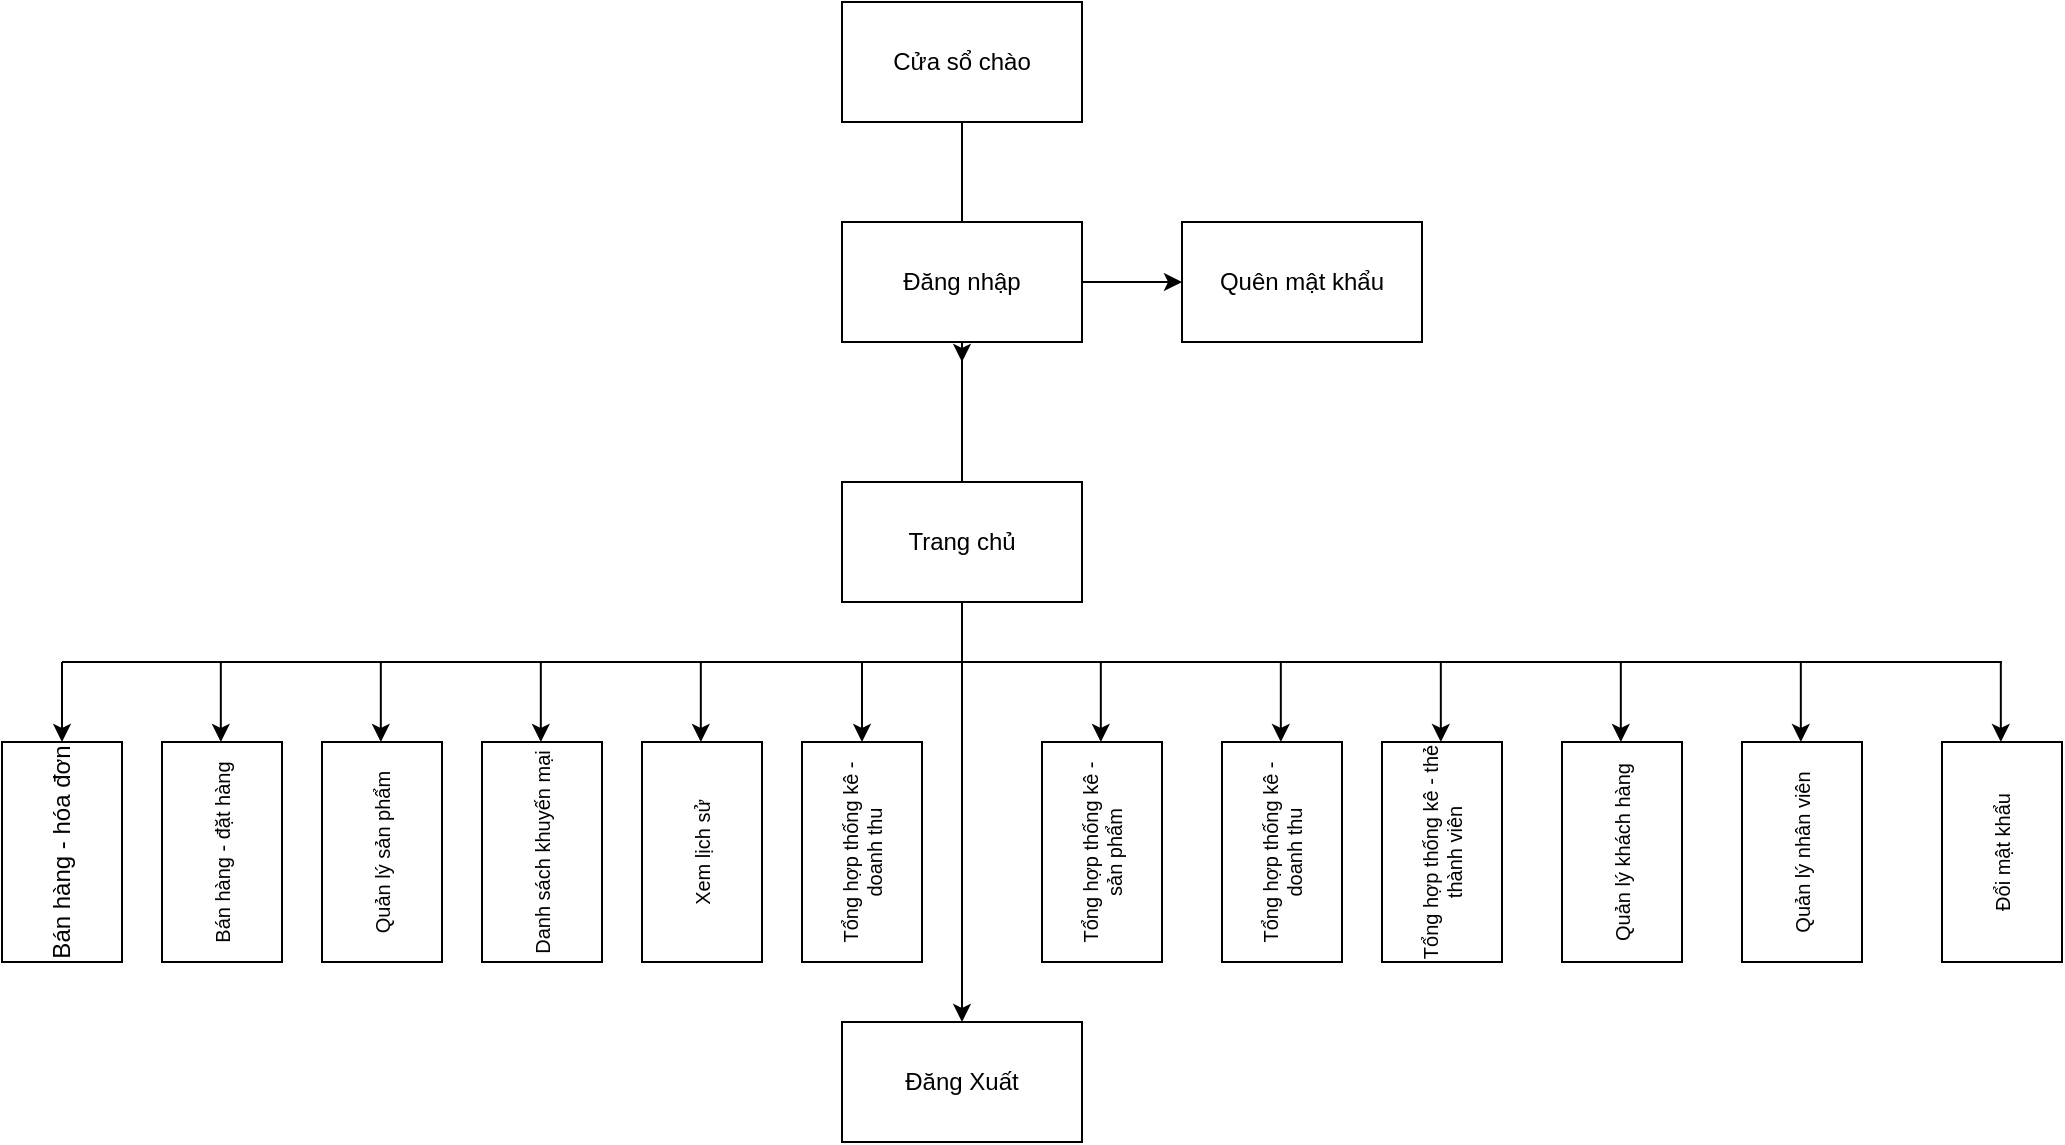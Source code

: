 <mxfile version="20.5.3" type="device"><diagram id="XpzwBQphctZ7A-Z0MNyU" name="Page-1"><mxGraphModel dx="1021" dy="574" grid="1" gridSize="10" guides="1" tooltips="1" connect="1" arrows="1" fold="1" page="1" pageScale="1" pageWidth="827" pageHeight="1169" math="0" shadow="0"><root><mxCell id="0"/><mxCell id="1" parent="0"/><mxCell id="c-WHCCXMoaxn749WZi4S-43" value="Cửa sổ chào" style="rounded=0;whiteSpace=wrap;html=1;" vertex="1" parent="1"><mxGeometry x="420" y="750" width="120" height="60" as="geometry"/></mxCell><mxCell id="c-WHCCXMoaxn749WZi4S-44" value="" style="edgeStyle=orthogonalEdgeStyle;rounded=0;orthogonalLoop=1;jettySize=auto;html=1;fontSize=10;exitX=0.5;exitY=1;exitDx=0;exitDy=0;" edge="1" parent="1" source="c-WHCCXMoaxn749WZi4S-72"><mxGeometry relative="1" as="geometry"><mxPoint x="480" y="1030" as="targetPoint"/><mxPoint x="480" y="990" as="sourcePoint"/></mxGeometry></mxCell><mxCell id="c-WHCCXMoaxn749WZi4S-47" value="Quản lý sản phẩm" style="rounded=0;whiteSpace=wrap;html=1;shadow=0;glass=0;sketch=0;fontSize=10;fillColor=default;horizontal=0;" vertex="1" parent="1"><mxGeometry x="160" y="1120" width="60" height="110" as="geometry"/></mxCell><mxCell id="c-WHCCXMoaxn749WZi4S-48" value="Bán hàng - đặt hàng&lt;br&gt;" style="rounded=0;whiteSpace=wrap;html=1;shadow=0;glass=0;sketch=0;fontSize=10;fillColor=default;horizontal=0;" vertex="1" parent="1"><mxGeometry x="80" y="1120" width="60" height="110" as="geometry"/></mxCell><mxCell id="c-WHCCXMoaxn749WZi4S-49" value="&lt;span style=&quot;font-size: 12px;&quot;&gt;Bán hàng - hóa đơn&lt;/span&gt;" style="rounded=0;whiteSpace=wrap;html=1;shadow=0;glass=0;sketch=0;fontSize=10;fillColor=default;horizontal=0;" vertex="1" parent="1"><mxGeometry y="1120" width="60" height="110" as="geometry"/></mxCell><mxCell id="c-WHCCXMoaxn749WZi4S-50" value="Danh sách khuyến mại" style="rounded=0;whiteSpace=wrap;html=1;shadow=0;glass=0;sketch=0;fontSize=10;fillColor=default;horizontal=0;" vertex="1" parent="1"><mxGeometry x="240" y="1120" width="60" height="110" as="geometry"/></mxCell><mxCell id="c-WHCCXMoaxn749WZi4S-51" value="Xem lịch sử" style="rounded=0;whiteSpace=wrap;html=1;shadow=0;glass=0;sketch=0;fontSize=10;fillColor=default;horizontal=0;" vertex="1" parent="1"><mxGeometry x="320" y="1120" width="60" height="110" as="geometry"/></mxCell><mxCell id="c-WHCCXMoaxn749WZi4S-52" value="Tổng hợp thống kê - doanh thu" style="rounded=0;whiteSpace=wrap;html=1;shadow=0;glass=0;sketch=0;fontSize=10;fillColor=default;horizontal=0;" vertex="1" parent="1"><mxGeometry x="400" y="1120" width="60" height="110" as="geometry"/></mxCell><mxCell id="c-WHCCXMoaxn749WZi4S-53" value="Tổng hợp thống kê - sản phẩm" style="rounded=0;whiteSpace=wrap;html=1;shadow=0;glass=0;sketch=0;fontSize=10;fillColor=default;horizontal=0;" vertex="1" parent="1"><mxGeometry x="520" y="1120" width="60" height="110" as="geometry"/></mxCell><mxCell id="c-WHCCXMoaxn749WZi4S-54" value="Tổng hợp thống kê - doanh thu" style="rounded=0;whiteSpace=wrap;html=1;shadow=0;glass=0;sketch=0;fontSize=10;fillColor=default;horizontal=0;" vertex="1" parent="1"><mxGeometry x="610" y="1120" width="60" height="110" as="geometry"/></mxCell><mxCell id="c-WHCCXMoaxn749WZi4S-55" value="Tổng hợp thống kê - thẻ thành viên" style="rounded=0;whiteSpace=wrap;html=1;shadow=0;glass=0;sketch=0;fontSize=10;fillColor=default;horizontal=0;" vertex="1" parent="1"><mxGeometry x="690" y="1120" width="60" height="110" as="geometry"/></mxCell><mxCell id="c-WHCCXMoaxn749WZi4S-56" value="Quản lý khách hàng" style="rounded=0;whiteSpace=wrap;html=1;shadow=0;glass=0;sketch=0;fontSize=10;fillColor=default;horizontal=0;" vertex="1" parent="1"><mxGeometry x="780" y="1120" width="60" height="110" as="geometry"/></mxCell><mxCell id="c-WHCCXMoaxn749WZi4S-57" value="Quản lý nhân viên" style="rounded=0;whiteSpace=wrap;html=1;shadow=0;glass=0;sketch=0;fontSize=10;fillColor=default;horizontal=0;" vertex="1" parent="1"><mxGeometry x="870" y="1120" width="60" height="110" as="geometry"/></mxCell><mxCell id="c-WHCCXMoaxn749WZi4S-58" value="Đăng Xuất" style="rounded=0;whiteSpace=wrap;html=1;" vertex="1" parent="1"><mxGeometry x="420" y="1260" width="120" height="60" as="geometry"/></mxCell><mxCell id="c-WHCCXMoaxn749WZi4S-59" value="" style="endArrow=classic;html=1;rounded=0;fontSize=10;entryX=0.5;entryY=0;entryDx=0;entryDy=0;" edge="1" parent="1"><mxGeometry width="50" height="50" relative="1" as="geometry"><mxPoint x="480" y="810" as="sourcePoint"/><mxPoint x="480" y="930" as="targetPoint"/></mxGeometry></mxCell><mxCell id="c-WHCCXMoaxn749WZi4S-71" style="edgeStyle=orthogonalEdgeStyle;rounded=0;orthogonalLoop=1;jettySize=auto;html=1;" edge="1" parent="1" source="c-WHCCXMoaxn749WZi4S-72" target="c-WHCCXMoaxn749WZi4S-74"><mxGeometry relative="1" as="geometry"/></mxCell><mxCell id="c-WHCCXMoaxn749WZi4S-72" value="Đăng nhập" style="rounded=0;whiteSpace=wrap;html=1;" vertex="1" parent="1"><mxGeometry x="420" y="860" width="120" height="60" as="geometry"/></mxCell><mxCell id="c-WHCCXMoaxn749WZi4S-73" value="Trang chủ" style="rounded=0;whiteSpace=wrap;html=1;" vertex="1" parent="1"><mxGeometry x="420" y="990" width="120" height="60" as="geometry"/></mxCell><mxCell id="c-WHCCXMoaxn749WZi4S-74" value="Quên mật khẩu" style="rounded=0;whiteSpace=wrap;html=1;" vertex="1" parent="1"><mxGeometry x="590" y="860" width="120" height="60" as="geometry"/></mxCell><mxCell id="c-WHCCXMoaxn749WZi4S-77" value="Đổi mật khẩu" style="rounded=0;whiteSpace=wrap;html=1;shadow=0;glass=0;sketch=0;fontSize=10;fillColor=default;horizontal=0;" vertex="1" parent="1"><mxGeometry x="970" y="1120" width="60" height="110" as="geometry"/></mxCell><mxCell id="c-WHCCXMoaxn749WZi4S-81" value="" style="endArrow=none;html=1;rounded=0;strokeWidth=1;startSize=0;sourcePerimeterSpacing=-9;jumpSize=12;entryX=0.5;entryY=1;entryDx=0;entryDy=0;" edge="1" parent="1" target="c-WHCCXMoaxn749WZi4S-73"><mxGeometry width="50" height="50" relative="1" as="geometry"><mxPoint x="480" y="1080" as="sourcePoint"/><mxPoint x="500" y="1030" as="targetPoint"/></mxGeometry></mxCell><mxCell id="c-WHCCXMoaxn749WZi4S-82" value="" style="endArrow=none;html=1;rounded=0;strokeWidth=1;startSize=0;sourcePerimeterSpacing=-9;jumpSize=12;" edge="1" parent="1"><mxGeometry width="50" height="50" relative="1" as="geometry"><mxPoint x="30" y="1080" as="sourcePoint"/><mxPoint x="1000" y="1080" as="targetPoint"/></mxGeometry></mxCell><mxCell id="c-WHCCXMoaxn749WZi4S-83" value="" style="endArrow=classic;html=1;rounded=0;strokeWidth=1;startSize=0;sourcePerimeterSpacing=-9;jumpSize=12;entryX=0.5;entryY=0;entryDx=0;entryDy=0;" edge="1" parent="1" target="c-WHCCXMoaxn749WZi4S-49"><mxGeometry width="50" height="50" relative="1" as="geometry"><mxPoint x="30" y="1080" as="sourcePoint"/><mxPoint x="470" y="1020" as="targetPoint"/></mxGeometry></mxCell><mxCell id="c-WHCCXMoaxn749WZi4S-85" value="" style="endArrow=classic;html=1;rounded=0;strokeWidth=1;startSize=0;sourcePerimeterSpacing=-9;jumpSize=12;entryX=0.5;entryY=0;entryDx=0;entryDy=0;" edge="1" parent="1"><mxGeometry width="50" height="50" relative="1" as="geometry"><mxPoint x="109.41" y="1080.0" as="sourcePoint"/><mxPoint x="109.41" y="1120.0" as="targetPoint"/></mxGeometry></mxCell><mxCell id="c-WHCCXMoaxn749WZi4S-86" value="" style="endArrow=classic;html=1;rounded=0;strokeWidth=1;startSize=0;sourcePerimeterSpacing=-9;jumpSize=12;entryX=0.5;entryY=0;entryDx=0;entryDy=0;" edge="1" parent="1"><mxGeometry width="50" height="50" relative="1" as="geometry"><mxPoint x="189.41" y="1080.0" as="sourcePoint"/><mxPoint x="189.41" y="1120.0" as="targetPoint"/></mxGeometry></mxCell><mxCell id="c-WHCCXMoaxn749WZi4S-88" value="" style="endArrow=classic;html=1;rounded=0;strokeWidth=1;startSize=0;sourcePerimeterSpacing=-9;jumpSize=12;entryX=0.5;entryY=0;entryDx=0;entryDy=0;" edge="1" parent="1"><mxGeometry width="50" height="50" relative="1" as="geometry"><mxPoint x="269.41" y="1080.0" as="sourcePoint"/><mxPoint x="269.41" y="1120.0" as="targetPoint"/></mxGeometry></mxCell><mxCell id="c-WHCCXMoaxn749WZi4S-89" value="" style="endArrow=classic;html=1;rounded=0;strokeWidth=1;startSize=0;sourcePerimeterSpacing=-9;jumpSize=12;entryX=0.5;entryY=0;entryDx=0;entryDy=0;" edge="1" parent="1"><mxGeometry width="50" height="50" relative="1" as="geometry"><mxPoint x="349.41" y="1080.0" as="sourcePoint"/><mxPoint x="349.41" y="1120.0" as="targetPoint"/></mxGeometry></mxCell><mxCell id="c-WHCCXMoaxn749WZi4S-90" value="" style="endArrow=classic;html=1;rounded=0;strokeWidth=1;startSize=0;sourcePerimeterSpacing=-9;jumpSize=12;entryX=0.5;entryY=0;entryDx=0;entryDy=0;" edge="1" parent="1"><mxGeometry width="50" height="50" relative="1" as="geometry"><mxPoint x="430.0" y="1080.0" as="sourcePoint"/><mxPoint x="430.0" y="1120.0" as="targetPoint"/></mxGeometry></mxCell><mxCell id="c-WHCCXMoaxn749WZi4S-91" value="" style="endArrow=classic;html=1;rounded=0;strokeWidth=1;startSize=0;sourcePerimeterSpacing=-9;jumpSize=12;entryX=0.5;entryY=0;entryDx=0;entryDy=0;" edge="1" parent="1"><mxGeometry width="50" height="50" relative="1" as="geometry"><mxPoint x="549.41" y="1080.0" as="sourcePoint"/><mxPoint x="549.41" y="1120.0" as="targetPoint"/></mxGeometry></mxCell><mxCell id="c-WHCCXMoaxn749WZi4S-92" value="" style="endArrow=classic;html=1;rounded=0;strokeWidth=1;startSize=0;sourcePerimeterSpacing=-9;jumpSize=12;entryX=0.5;entryY=0;entryDx=0;entryDy=0;" edge="1" parent="1"><mxGeometry width="50" height="50" relative="1" as="geometry"><mxPoint x="639.41" y="1080.0" as="sourcePoint"/><mxPoint x="639.41" y="1120.0" as="targetPoint"/></mxGeometry></mxCell><mxCell id="c-WHCCXMoaxn749WZi4S-94" value="" style="endArrow=classic;html=1;rounded=0;strokeWidth=1;startSize=0;sourcePerimeterSpacing=-9;jumpSize=12;entryX=0.5;entryY=0;entryDx=0;entryDy=0;" edge="1" parent="1"><mxGeometry width="50" height="50" relative="1" as="geometry"><mxPoint x="719.41" y="1080.0" as="sourcePoint"/><mxPoint x="719.41" y="1120.0" as="targetPoint"/></mxGeometry></mxCell><mxCell id="c-WHCCXMoaxn749WZi4S-96" value="" style="endArrow=classic;html=1;rounded=0;strokeWidth=1;startSize=0;sourcePerimeterSpacing=-9;jumpSize=12;entryX=0.5;entryY=0;entryDx=0;entryDy=0;" edge="1" parent="1"><mxGeometry width="50" height="50" relative="1" as="geometry"><mxPoint x="809.41" y="1080.0" as="sourcePoint"/><mxPoint x="809.41" y="1120.0" as="targetPoint"/></mxGeometry></mxCell><mxCell id="c-WHCCXMoaxn749WZi4S-97" value="" style="endArrow=classic;html=1;rounded=0;strokeWidth=1;startSize=0;sourcePerimeterSpacing=-9;jumpSize=12;entryX=0.5;entryY=0;entryDx=0;entryDy=0;" edge="1" parent="1"><mxGeometry width="50" height="50" relative="1" as="geometry"><mxPoint x="899.41" y="1080.0" as="sourcePoint"/><mxPoint x="899.41" y="1120.0" as="targetPoint"/></mxGeometry></mxCell><mxCell id="c-WHCCXMoaxn749WZi4S-98" value="" style="endArrow=classic;html=1;rounded=0;strokeWidth=1;startSize=0;sourcePerimeterSpacing=-9;jumpSize=12;entryX=0.5;entryY=0;entryDx=0;entryDy=0;" edge="1" parent="1"><mxGeometry width="50" height="50" relative="1" as="geometry"><mxPoint x="999.41" y="1080.0" as="sourcePoint"/><mxPoint x="999.41" y="1120.0" as="targetPoint"/></mxGeometry></mxCell><mxCell id="c-WHCCXMoaxn749WZi4S-99" value="" style="endArrow=classic;html=1;rounded=0;strokeWidth=1;startSize=0;sourcePerimeterSpacing=-9;jumpSize=12;entryX=0.5;entryY=0;entryDx=0;entryDy=0;" edge="1" parent="1" target="c-WHCCXMoaxn749WZi4S-58"><mxGeometry width="50" height="50" relative="1" as="geometry"><mxPoint x="480" y="1080" as="sourcePoint"/><mxPoint x="540" y="1020" as="targetPoint"/></mxGeometry></mxCell></root></mxGraphModel></diagram></mxfile>